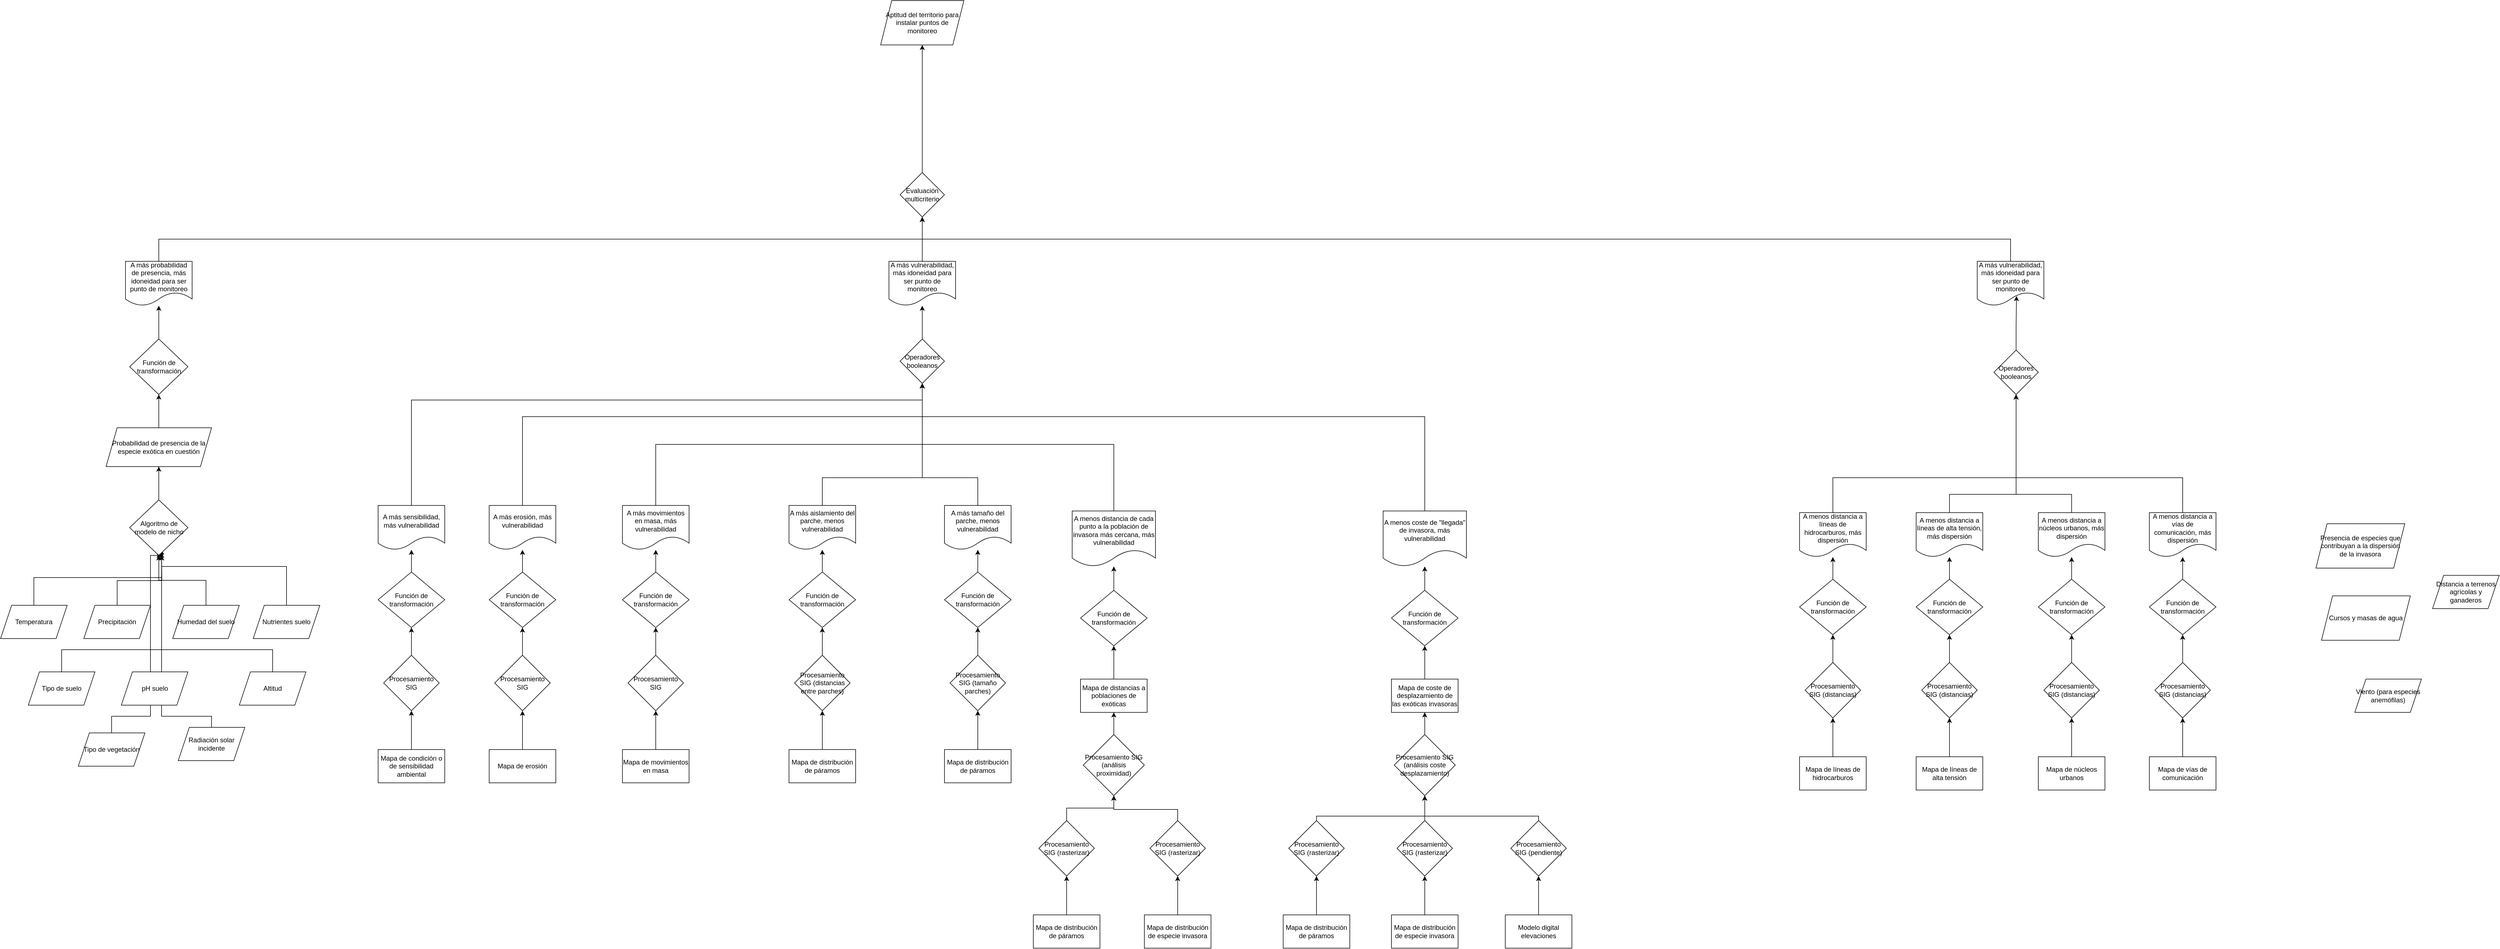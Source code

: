 <mxfile version="17.4.2" type="device"><diagram id="Tp6snKz_L7YfsJzBI0Az" name="Page-1"><mxGraphModel dx="3702" dy="3565" grid="1" gridSize="10" guides="1" tooltips="1" connect="1" arrows="1" fold="1" page="1" pageScale="1" pageWidth="2336" pageHeight="1654" math="0" shadow="0"><root><mxCell id="0"/><mxCell id="1" parent="0"/><mxCell id="oTQNmsGZ6ZCxC9jkWHEK-1" value="Aptitud del territorio para instalar puntos de monitoreo" style="shape=parallelogram;perimeter=parallelogramPerimeter;whiteSpace=wrap;html=1;fixedSize=1;" parent="1" vertex="1"><mxGeometry x="1615" y="-430" width="150" height="80" as="geometry"/></mxCell><mxCell id="mDwKohXsG2wkzO40Aqgv-4" style="edgeStyle=orthogonalEdgeStyle;rounded=0;orthogonalLoop=1;jettySize=auto;html=1;entryX=0.5;entryY=1;entryDx=0;entryDy=0;" edge="1" parent="1" source="oTQNmsGZ6ZCxC9jkWHEK-2" target="mDwKohXsG2wkzO40Aqgv-2"><mxGeometry relative="1" as="geometry"/></mxCell><mxCell id="oTQNmsGZ6ZCxC9jkWHEK-2" value="Probabilidad de presencia de la especie exótica en cuestión" style="shape=parallelogram;perimeter=parallelogramPerimeter;whiteSpace=wrap;html=1;fixedSize=1;" parent="1" vertex="1"><mxGeometry x="220" y="340" width="190" height="70" as="geometry"/></mxCell><mxCell id="mDwKohXsG2wkzO40Aqgv-8" style="edgeStyle=orthogonalEdgeStyle;rounded=0;orthogonalLoop=1;jettySize=auto;html=1;" edge="1" parent="1" source="oTQNmsGZ6ZCxC9jkWHEK-6" target="mDwKohXsG2wkzO40Aqgv-6"><mxGeometry relative="1" as="geometry"><Array as="points"><mxPoint x="90" y="610"/><mxPoint x="320" y="610"/></Array></mxGeometry></mxCell><mxCell id="oTQNmsGZ6ZCxC9jkWHEK-6" value="Temperatura" style="shape=parallelogram;perimeter=parallelogramPerimeter;whiteSpace=wrap;html=1;fixedSize=1;" parent="1" vertex="1"><mxGeometry x="30" y="660" width="120" height="60" as="geometry"/></mxCell><mxCell id="mDwKohXsG2wkzO40Aqgv-9" style="edgeStyle=orthogonalEdgeStyle;rounded=0;orthogonalLoop=1;jettySize=auto;html=1;exitX=0.5;exitY=0;exitDx=0;exitDy=0;" edge="1" parent="1" source="oTQNmsGZ6ZCxC9jkWHEK-7"><mxGeometry relative="1" as="geometry"><mxPoint x="320" y="570" as="targetPoint"/></mxGeometry></mxCell><mxCell id="oTQNmsGZ6ZCxC9jkWHEK-7" value="Precipitación" style="shape=parallelogram;perimeter=parallelogramPerimeter;whiteSpace=wrap;html=1;fixedSize=1;" parent="1" vertex="1"><mxGeometry x="180" y="660" width="120" height="60" as="geometry"/></mxCell><mxCell id="oTQNmsGZ6ZCxC9jkWHEK-8" value="Viento (para especies anemófilas)" style="shape=parallelogram;perimeter=parallelogramPerimeter;whiteSpace=wrap;html=1;fixedSize=1;" parent="1" vertex="1"><mxGeometry x="4270" y="793" width="120" height="60" as="geometry"/></mxCell><mxCell id="mDwKohXsG2wkzO40Aqgv-10" style="edgeStyle=orthogonalEdgeStyle;rounded=0;orthogonalLoop=1;jettySize=auto;html=1;exitX=0.5;exitY=0;exitDx=0;exitDy=0;entryX=0.5;entryY=1;entryDx=0;entryDy=0;" edge="1" parent="1" source="oTQNmsGZ6ZCxC9jkWHEK-9" target="mDwKohXsG2wkzO40Aqgv-6"><mxGeometry relative="1" as="geometry"><mxPoint x="330" y="570" as="targetPoint"/></mxGeometry></mxCell><mxCell id="oTQNmsGZ6ZCxC9jkWHEK-9" value="Humedad del suelo" style="shape=parallelogram;perimeter=parallelogramPerimeter;whiteSpace=wrap;html=1;fixedSize=1;" parent="1" vertex="1"><mxGeometry x="340" y="660" width="120" height="60" as="geometry"/></mxCell><mxCell id="mDwKohXsG2wkzO40Aqgv-11" style="edgeStyle=orthogonalEdgeStyle;rounded=0;orthogonalLoop=1;jettySize=auto;html=1;entryX=0.5;entryY=1;entryDx=0;entryDy=0;" edge="1" parent="1" source="oTQNmsGZ6ZCxC9jkWHEK-10" target="mDwKohXsG2wkzO40Aqgv-6"><mxGeometry relative="1" as="geometry"><Array as="points"><mxPoint x="545" y="590"/><mxPoint x="320" y="590"/></Array></mxGeometry></mxCell><mxCell id="oTQNmsGZ6ZCxC9jkWHEK-10" value="Nutrientes suelo" style="shape=parallelogram;perimeter=parallelogramPerimeter;whiteSpace=wrap;html=1;fixedSize=1;" parent="1" vertex="1"><mxGeometry x="485" y="660" width="120" height="60" as="geometry"/></mxCell><mxCell id="mDwKohXsG2wkzO40Aqgv-12" style="edgeStyle=orthogonalEdgeStyle;rounded=0;orthogonalLoop=1;jettySize=auto;html=1;" edge="1" parent="1" source="oTQNmsGZ6ZCxC9jkWHEK-11"><mxGeometry relative="1" as="geometry"><mxPoint x="320" y="570" as="targetPoint"/><Array as="points"><mxPoint x="140" y="740"/><mxPoint x="320" y="740"/></Array></mxGeometry></mxCell><mxCell id="oTQNmsGZ6ZCxC9jkWHEK-11" value="Tipo de suelo" style="shape=parallelogram;perimeter=parallelogramPerimeter;whiteSpace=wrap;html=1;fixedSize=1;" parent="1" vertex="1"><mxGeometry x="80" y="780" width="120" height="60" as="geometry"/></mxCell><mxCell id="mDwKohXsG2wkzO40Aqgv-13" style="edgeStyle=orthogonalEdgeStyle;rounded=0;orthogonalLoop=1;jettySize=auto;html=1;" edge="1" parent="1" source="oTQNmsGZ6ZCxC9jkWHEK-12"><mxGeometry relative="1" as="geometry"><mxPoint x="320" y="570" as="targetPoint"/><Array as="points"><mxPoint x="320" y="730"/><mxPoint x="320" y="730"/></Array></mxGeometry></mxCell><mxCell id="mDwKohXsG2wkzO40Aqgv-14" style="edgeStyle=orthogonalEdgeStyle;rounded=0;orthogonalLoop=1;jettySize=auto;html=1;" edge="1" parent="1" source="oTQNmsGZ6ZCxC9jkWHEK-13" target="mDwKohXsG2wkzO40Aqgv-6"><mxGeometry relative="1" as="geometry"><Array as="points"><mxPoint x="520" y="740"/><mxPoint x="320" y="740"/></Array></mxGeometry></mxCell><mxCell id="oTQNmsGZ6ZCxC9jkWHEK-13" value="Altitud" style="shape=parallelogram;perimeter=parallelogramPerimeter;whiteSpace=wrap;html=1;fixedSize=1;" parent="1" vertex="1"><mxGeometry x="460" y="780" width="120" height="60" as="geometry"/></mxCell><mxCell id="mDwKohXsG2wkzO40Aqgv-16" style="edgeStyle=orthogonalEdgeStyle;rounded=0;orthogonalLoop=1;jettySize=auto;html=1;" edge="1" parent="1" source="oTQNmsGZ6ZCxC9jkWHEK-14"><mxGeometry relative="1" as="geometry"><mxPoint x="320" y="560" as="targetPoint"/><Array as="points"><mxPoint x="410" y="860"/><mxPoint x="320" y="860"/></Array></mxGeometry></mxCell><mxCell id="oTQNmsGZ6ZCxC9jkWHEK-14" value="Radiación solar incidente" style="shape=parallelogram;perimeter=parallelogramPerimeter;whiteSpace=wrap;html=1;fixedSize=1;" parent="1" vertex="1"><mxGeometry x="350" y="880" width="120" height="60" as="geometry"/></mxCell><mxCell id="mDwKohXsG2wkzO40Aqgv-15" style="edgeStyle=orthogonalEdgeStyle;rounded=0;orthogonalLoop=1;jettySize=auto;html=1;" edge="1" parent="1" source="oTQNmsGZ6ZCxC9jkWHEK-15"><mxGeometry relative="1" as="geometry"><mxPoint x="320" y="570" as="targetPoint"/><Array as="points"><mxPoint x="230" y="860"/><mxPoint x="300" y="860"/><mxPoint x="300" y="570"/></Array></mxGeometry></mxCell><mxCell id="oTQNmsGZ6ZCxC9jkWHEK-15" value="Tipo de vegetación" style="shape=parallelogram;perimeter=parallelogramPerimeter;whiteSpace=wrap;html=1;fixedSize=1;" parent="1" vertex="1"><mxGeometry x="170" y="890" width="120" height="60" as="geometry"/></mxCell><mxCell id="oTQNmsGZ6ZCxC9jkWHEK-18" value="Presencia de especies que contribuyan a la dispersión de la invasora" style="shape=parallelogram;perimeter=parallelogramPerimeter;whiteSpace=wrap;html=1;fixedSize=1;" parent="1" vertex="1"><mxGeometry x="4200" y="513" width="160" height="80" as="geometry"/></mxCell><mxCell id="oTQNmsGZ6ZCxC9jkWHEK-25" value="Cursos y masas de agua" style="shape=parallelogram;perimeter=parallelogramPerimeter;whiteSpace=wrap;html=1;fixedSize=1;" parent="1" vertex="1"><mxGeometry x="4210" y="643" width="160" height="80" as="geometry"/></mxCell><mxCell id="oTQNmsGZ6ZCxC9jkWHEK-29" value="Distancia a terrenos agrícolas y ganaderos" style="shape=parallelogram;perimeter=parallelogramPerimeter;whiteSpace=wrap;html=1;fixedSize=1;" parent="1" vertex="1"><mxGeometry x="4410" y="606" width="120" height="60" as="geometry"/></mxCell><mxCell id="mDwKohXsG2wkzO40Aqgv-101" style="edgeStyle=orthogonalEdgeStyle;rounded=0;orthogonalLoop=1;jettySize=auto;html=1;entryX=0.5;entryY=1;entryDx=0;entryDy=0;" edge="1" parent="1" source="mDwKohXsG2wkzO40Aqgv-1" target="mDwKohXsG2wkzO40Aqgv-98"><mxGeometry relative="1" as="geometry"><Array as="points"><mxPoint x="315"/><mxPoint x="1690"/></Array></mxGeometry></mxCell><mxCell id="mDwKohXsG2wkzO40Aqgv-1" value="A más probabilidad de presencia, más idoneidad para ser punto de monitoreo" style="shape=document;whiteSpace=wrap;html=1;boundedLbl=1;" vertex="1" parent="1"><mxGeometry x="255" y="40" width="120" height="80" as="geometry"/></mxCell><mxCell id="mDwKohXsG2wkzO40Aqgv-3" style="edgeStyle=orthogonalEdgeStyle;rounded=0;orthogonalLoop=1;jettySize=auto;html=1;entryX=0.5;entryY=1;entryDx=0;entryDy=0;entryPerimeter=0;" edge="1" parent="1" source="mDwKohXsG2wkzO40Aqgv-2" target="mDwKohXsG2wkzO40Aqgv-1"><mxGeometry relative="1" as="geometry"/></mxCell><mxCell id="mDwKohXsG2wkzO40Aqgv-2" value="Función de transformación" style="rhombus;whiteSpace=wrap;html=1;" vertex="1" parent="1"><mxGeometry x="262.5" y="180" width="105" height="100" as="geometry"/></mxCell><mxCell id="mDwKohXsG2wkzO40Aqgv-7" style="edgeStyle=orthogonalEdgeStyle;rounded=0;orthogonalLoop=1;jettySize=auto;html=1;entryX=0.5;entryY=1;entryDx=0;entryDy=0;" edge="1" parent="1" source="mDwKohXsG2wkzO40Aqgv-6" target="oTQNmsGZ6ZCxC9jkWHEK-2"><mxGeometry relative="1" as="geometry"/></mxCell><mxCell id="mDwKohXsG2wkzO40Aqgv-6" value="Algoritmo de modelo de nicho" style="rhombus;whiteSpace=wrap;html=1;" vertex="1" parent="1"><mxGeometry x="262.5" y="470" width="105" height="100" as="geometry"/></mxCell><mxCell id="oTQNmsGZ6ZCxC9jkWHEK-12" value="pH suelo" style="shape=parallelogram;perimeter=parallelogramPerimeter;whiteSpace=wrap;html=1;fixedSize=1;" parent="1" vertex="1"><mxGeometry x="247.5" y="780" width="120" height="60" as="geometry"/></mxCell><mxCell id="mDwKohXsG2wkzO40Aqgv-91" style="edgeStyle=orthogonalEdgeStyle;rounded=0;orthogonalLoop=1;jettySize=auto;html=1;" edge="1" parent="1" source="mDwKohXsG2wkzO40Aqgv-17"><mxGeometry relative="1" as="geometry"><mxPoint x="1690.0" y="260" as="targetPoint"/><Array as="points"><mxPoint x="970" y="320"/><mxPoint x="1690" y="320"/></Array></mxGeometry></mxCell><mxCell id="mDwKohXsG2wkzO40Aqgv-17" value="A más erosión, más vulnerabilidad" style="shape=document;whiteSpace=wrap;html=1;boundedLbl=1;" vertex="1" parent="1"><mxGeometry x="910" y="480" width="120" height="80" as="geometry"/></mxCell><mxCell id="mDwKohXsG2wkzO40Aqgv-20" value="" style="edgeStyle=orthogonalEdgeStyle;rounded=0;orthogonalLoop=1;jettySize=auto;html=1;" edge="1" parent="1" source="mDwKohXsG2wkzO40Aqgv-18" target="mDwKohXsG2wkzO40Aqgv-19"><mxGeometry relative="1" as="geometry"/></mxCell><mxCell id="mDwKohXsG2wkzO40Aqgv-18" value="Mapa de erosión" style="rounded=0;whiteSpace=wrap;html=1;" vertex="1" parent="1"><mxGeometry x="910" y="920" width="120" height="60" as="geometry"/></mxCell><mxCell id="mDwKohXsG2wkzO40Aqgv-22" value="" style="edgeStyle=orthogonalEdgeStyle;rounded=0;orthogonalLoop=1;jettySize=auto;html=1;" edge="1" parent="1" source="mDwKohXsG2wkzO40Aqgv-19" target="mDwKohXsG2wkzO40Aqgv-21"><mxGeometry relative="1" as="geometry"/></mxCell><mxCell id="mDwKohXsG2wkzO40Aqgv-19" value="Procesamiento SIG" style="rhombus;whiteSpace=wrap;html=1;rounded=0;" vertex="1" parent="1"><mxGeometry x="920" y="750" width="100" height="100" as="geometry"/></mxCell><mxCell id="mDwKohXsG2wkzO40Aqgv-23" value="" style="edgeStyle=orthogonalEdgeStyle;rounded=0;orthogonalLoop=1;jettySize=auto;html=1;" edge="1" parent="1" source="mDwKohXsG2wkzO40Aqgv-21" target="mDwKohXsG2wkzO40Aqgv-17"><mxGeometry relative="1" as="geometry"/></mxCell><mxCell id="mDwKohXsG2wkzO40Aqgv-21" value="Función de transformación" style="rhombus;whiteSpace=wrap;html=1;rounded=0;" vertex="1" parent="1"><mxGeometry x="910" y="600" width="120" height="100" as="geometry"/></mxCell><mxCell id="mDwKohXsG2wkzO40Aqgv-92" style="edgeStyle=orthogonalEdgeStyle;rounded=0;orthogonalLoop=1;jettySize=auto;html=1;entryX=0.5;entryY=1;entryDx=0;entryDy=0;" edge="1" parent="1" source="mDwKohXsG2wkzO40Aqgv-24" target="mDwKohXsG2wkzO40Aqgv-87"><mxGeometry relative="1" as="geometry"><Array as="points"><mxPoint x="1210" y="370"/><mxPoint x="1690" y="370"/></Array></mxGeometry></mxCell><mxCell id="mDwKohXsG2wkzO40Aqgv-24" value="A más movimientos en masa, más vulnerabilidad" style="shape=document;whiteSpace=wrap;html=1;boundedLbl=1;" vertex="1" parent="1"><mxGeometry x="1150" y="480" width="120" height="80" as="geometry"/></mxCell><mxCell id="mDwKohXsG2wkzO40Aqgv-25" value="" style="edgeStyle=orthogonalEdgeStyle;rounded=0;orthogonalLoop=1;jettySize=auto;html=1;" edge="1" parent="1" source="mDwKohXsG2wkzO40Aqgv-26" target="mDwKohXsG2wkzO40Aqgv-28"><mxGeometry relative="1" as="geometry"/></mxCell><mxCell id="mDwKohXsG2wkzO40Aqgv-26" value="Mapa de movimientos en masa" style="rounded=0;whiteSpace=wrap;html=1;" vertex="1" parent="1"><mxGeometry x="1150" y="920" width="120" height="60" as="geometry"/></mxCell><mxCell id="mDwKohXsG2wkzO40Aqgv-27" value="" style="edgeStyle=orthogonalEdgeStyle;rounded=0;orthogonalLoop=1;jettySize=auto;html=1;" edge="1" parent="1" source="mDwKohXsG2wkzO40Aqgv-28" target="mDwKohXsG2wkzO40Aqgv-30"><mxGeometry relative="1" as="geometry"/></mxCell><mxCell id="mDwKohXsG2wkzO40Aqgv-28" value="Procesamiento SIG" style="rhombus;whiteSpace=wrap;html=1;rounded=0;" vertex="1" parent="1"><mxGeometry x="1160" y="750" width="100" height="100" as="geometry"/></mxCell><mxCell id="mDwKohXsG2wkzO40Aqgv-29" value="" style="edgeStyle=orthogonalEdgeStyle;rounded=0;orthogonalLoop=1;jettySize=auto;html=1;" edge="1" parent="1" source="mDwKohXsG2wkzO40Aqgv-30" target="mDwKohXsG2wkzO40Aqgv-24"><mxGeometry relative="1" as="geometry"/></mxCell><mxCell id="mDwKohXsG2wkzO40Aqgv-30" value="Función de transformación" style="rhombus;whiteSpace=wrap;html=1;rounded=0;" vertex="1" parent="1"><mxGeometry x="1150" y="600" width="120" height="100" as="geometry"/></mxCell><mxCell id="mDwKohXsG2wkzO40Aqgv-88" value="" style="edgeStyle=orthogonalEdgeStyle;rounded=0;orthogonalLoop=1;jettySize=auto;html=1;" edge="1" parent="1" source="mDwKohXsG2wkzO40Aqgv-31" target="mDwKohXsG2wkzO40Aqgv-87"><mxGeometry relative="1" as="geometry"><Array as="points"><mxPoint x="1510" y="430"/><mxPoint x="1690" y="430"/></Array></mxGeometry></mxCell><mxCell id="mDwKohXsG2wkzO40Aqgv-31" value="A más aislamiento del parche, menos vulnerabilidad" style="shape=document;whiteSpace=wrap;html=1;boundedLbl=1;" vertex="1" parent="1"><mxGeometry x="1450" y="480" width="120" height="80" as="geometry"/></mxCell><mxCell id="mDwKohXsG2wkzO40Aqgv-32" value="" style="edgeStyle=orthogonalEdgeStyle;rounded=0;orthogonalLoop=1;jettySize=auto;html=1;" edge="1" parent="1" source="mDwKohXsG2wkzO40Aqgv-33" target="mDwKohXsG2wkzO40Aqgv-35"><mxGeometry relative="1" as="geometry"/></mxCell><mxCell id="mDwKohXsG2wkzO40Aqgv-33" value="Mapa de distribución de páramos" style="rounded=0;whiteSpace=wrap;html=1;" vertex="1" parent="1"><mxGeometry x="1450" y="920" width="120" height="60" as="geometry"/></mxCell><mxCell id="mDwKohXsG2wkzO40Aqgv-34" value="" style="edgeStyle=orthogonalEdgeStyle;rounded=0;orthogonalLoop=1;jettySize=auto;html=1;" edge="1" parent="1" source="mDwKohXsG2wkzO40Aqgv-35" target="mDwKohXsG2wkzO40Aqgv-37"><mxGeometry relative="1" as="geometry"/></mxCell><mxCell id="mDwKohXsG2wkzO40Aqgv-35" value="Procesamiento SIG (distancias entre parches)" style="rhombus;whiteSpace=wrap;html=1;rounded=0;" vertex="1" parent="1"><mxGeometry x="1460" y="750" width="100" height="100" as="geometry"/></mxCell><mxCell id="mDwKohXsG2wkzO40Aqgv-36" value="" style="edgeStyle=orthogonalEdgeStyle;rounded=0;orthogonalLoop=1;jettySize=auto;html=1;" edge="1" parent="1" source="mDwKohXsG2wkzO40Aqgv-37" target="mDwKohXsG2wkzO40Aqgv-31"><mxGeometry relative="1" as="geometry"/></mxCell><mxCell id="mDwKohXsG2wkzO40Aqgv-37" value="Función de transformación" style="rhombus;whiteSpace=wrap;html=1;rounded=0;" vertex="1" parent="1"><mxGeometry x="1450" y="600" width="120" height="100" as="geometry"/></mxCell><mxCell id="mDwKohXsG2wkzO40Aqgv-93" style="edgeStyle=orthogonalEdgeStyle;rounded=0;orthogonalLoop=1;jettySize=auto;html=1;" edge="1" parent="1" source="mDwKohXsG2wkzO40Aqgv-38"><mxGeometry relative="1" as="geometry"><mxPoint x="1690.0" y="260" as="targetPoint"/><Array as="points"><mxPoint x="1790" y="430"/><mxPoint x="1690" y="430"/></Array></mxGeometry></mxCell><mxCell id="mDwKohXsG2wkzO40Aqgv-38" value="A más tamaño del parche, menos vulnerabilidad" style="shape=document;whiteSpace=wrap;html=1;boundedLbl=1;" vertex="1" parent="1"><mxGeometry x="1730" y="480" width="120" height="80" as="geometry"/></mxCell><mxCell id="mDwKohXsG2wkzO40Aqgv-39" value="" style="edgeStyle=orthogonalEdgeStyle;rounded=0;orthogonalLoop=1;jettySize=auto;html=1;" edge="1" parent="1" source="mDwKohXsG2wkzO40Aqgv-40" target="mDwKohXsG2wkzO40Aqgv-42"><mxGeometry relative="1" as="geometry"/></mxCell><mxCell id="mDwKohXsG2wkzO40Aqgv-40" value="Mapa de distribución de páramos" style="rounded=0;whiteSpace=wrap;html=1;" vertex="1" parent="1"><mxGeometry x="1730" y="920" width="120" height="60" as="geometry"/></mxCell><mxCell id="mDwKohXsG2wkzO40Aqgv-41" value="" style="edgeStyle=orthogonalEdgeStyle;rounded=0;orthogonalLoop=1;jettySize=auto;html=1;" edge="1" parent="1" source="mDwKohXsG2wkzO40Aqgv-42" target="mDwKohXsG2wkzO40Aqgv-44"><mxGeometry relative="1" as="geometry"/></mxCell><mxCell id="mDwKohXsG2wkzO40Aqgv-42" value="Procesamiento SIG (tamaño parches)" style="rhombus;whiteSpace=wrap;html=1;rounded=0;" vertex="1" parent="1"><mxGeometry x="1740" y="750" width="100" height="100" as="geometry"/></mxCell><mxCell id="mDwKohXsG2wkzO40Aqgv-43" value="" style="edgeStyle=orthogonalEdgeStyle;rounded=0;orthogonalLoop=1;jettySize=auto;html=1;" edge="1" parent="1" source="mDwKohXsG2wkzO40Aqgv-44" target="mDwKohXsG2wkzO40Aqgv-38"><mxGeometry relative="1" as="geometry"/></mxCell><mxCell id="mDwKohXsG2wkzO40Aqgv-44" value="Función de transformación" style="rhombus;whiteSpace=wrap;html=1;rounded=0;" vertex="1" parent="1"><mxGeometry x="1730" y="600" width="120" height="100" as="geometry"/></mxCell><mxCell id="mDwKohXsG2wkzO40Aqgv-94" style="edgeStyle=orthogonalEdgeStyle;rounded=0;orthogonalLoop=1;jettySize=auto;html=1;entryX=0.5;entryY=1;entryDx=0;entryDy=0;" edge="1" parent="1" source="mDwKohXsG2wkzO40Aqgv-45" target="mDwKohXsG2wkzO40Aqgv-87"><mxGeometry relative="1" as="geometry"><Array as="points"><mxPoint x="2035" y="370"/><mxPoint x="1690" y="370"/></Array></mxGeometry></mxCell><mxCell id="mDwKohXsG2wkzO40Aqgv-45" value="A menos distancia de cada punto a la población de invasora más cercana, más vulnerabilidad" style="shape=document;whiteSpace=wrap;html=1;boundedLbl=1;" vertex="1" parent="1"><mxGeometry x="1960" y="490" width="150" height="100" as="geometry"/></mxCell><mxCell id="mDwKohXsG2wkzO40Aqgv-46" value="" style="edgeStyle=orthogonalEdgeStyle;rounded=0;orthogonalLoop=1;jettySize=auto;html=1;" edge="1" parent="1" source="mDwKohXsG2wkzO40Aqgv-47" target="mDwKohXsG2wkzO40Aqgv-49"><mxGeometry relative="1" as="geometry"/></mxCell><mxCell id="mDwKohXsG2wkzO40Aqgv-47" value="Mapa de distribución de páramos" style="rounded=0;whiteSpace=wrap;html=1;" vertex="1" parent="1"><mxGeometry x="1890" y="1218" width="120" height="60" as="geometry"/></mxCell><mxCell id="mDwKohXsG2wkzO40Aqgv-56" value="" style="edgeStyle=orthogonalEdgeStyle;rounded=0;orthogonalLoop=1;jettySize=auto;html=1;" edge="1" parent="1" source="mDwKohXsG2wkzO40Aqgv-49" target="mDwKohXsG2wkzO40Aqgv-55"><mxGeometry relative="1" as="geometry"/></mxCell><mxCell id="mDwKohXsG2wkzO40Aqgv-49" value="Procesamiento SIG (rasterizar)" style="rhombus;whiteSpace=wrap;html=1;rounded=0;" vertex="1" parent="1"><mxGeometry x="1900" y="1048" width="100" height="100" as="geometry"/></mxCell><mxCell id="mDwKohXsG2wkzO40Aqgv-50" value="" style="edgeStyle=orthogonalEdgeStyle;rounded=0;orthogonalLoop=1;jettySize=auto;html=1;" edge="1" parent="1" source="mDwKohXsG2wkzO40Aqgv-51" target="mDwKohXsG2wkzO40Aqgv-45"><mxGeometry relative="1" as="geometry"/></mxCell><mxCell id="mDwKohXsG2wkzO40Aqgv-51" value="Función de transformación" style="rhombus;whiteSpace=wrap;html=1;rounded=0;" vertex="1" parent="1"><mxGeometry x="1975" y="633" width="120" height="100" as="geometry"/></mxCell><mxCell id="mDwKohXsG2wkzO40Aqgv-54" style="edgeStyle=orthogonalEdgeStyle;rounded=0;orthogonalLoop=1;jettySize=auto;html=1;entryX=0.5;entryY=1;entryDx=0;entryDy=0;" edge="1" parent="1" source="mDwKohXsG2wkzO40Aqgv-52" target="mDwKohXsG2wkzO40Aqgv-53"><mxGeometry relative="1" as="geometry"/></mxCell><mxCell id="mDwKohXsG2wkzO40Aqgv-52" value="Mapa de distribución de especie invasora" style="rounded=0;whiteSpace=wrap;html=1;" vertex="1" parent="1"><mxGeometry x="2090" y="1218" width="120" height="60" as="geometry"/></mxCell><mxCell id="mDwKohXsG2wkzO40Aqgv-57" style="edgeStyle=orthogonalEdgeStyle;rounded=0;orthogonalLoop=1;jettySize=auto;html=1;entryX=0.5;entryY=1;entryDx=0;entryDy=0;" edge="1" parent="1" source="mDwKohXsG2wkzO40Aqgv-53" target="mDwKohXsG2wkzO40Aqgv-55"><mxGeometry relative="1" as="geometry"><Array as="points"><mxPoint x="2150" y="1028"/><mxPoint x="2035" y="1028"/></Array></mxGeometry></mxCell><mxCell id="mDwKohXsG2wkzO40Aqgv-53" value="Procesamiento SIG (rasterizar)" style="rhombus;whiteSpace=wrap;html=1;rounded=0;" vertex="1" parent="1"><mxGeometry x="2100" y="1048" width="100" height="100" as="geometry"/></mxCell><mxCell id="mDwKohXsG2wkzO40Aqgv-59" value="" style="edgeStyle=orthogonalEdgeStyle;rounded=0;orthogonalLoop=1;jettySize=auto;html=1;" edge="1" parent="1" source="mDwKohXsG2wkzO40Aqgv-55" target="mDwKohXsG2wkzO40Aqgv-58"><mxGeometry relative="1" as="geometry"/></mxCell><mxCell id="mDwKohXsG2wkzO40Aqgv-55" value="Procesamiento SIG (análisis proximidad)" style="rhombus;whiteSpace=wrap;html=1;rounded=0;" vertex="1" parent="1"><mxGeometry x="1980" y="893" width="110" height="110" as="geometry"/></mxCell><mxCell id="mDwKohXsG2wkzO40Aqgv-60" style="edgeStyle=orthogonalEdgeStyle;rounded=0;orthogonalLoop=1;jettySize=auto;html=1;entryX=0.5;entryY=1;entryDx=0;entryDy=0;" edge="1" parent="1" source="mDwKohXsG2wkzO40Aqgv-58" target="mDwKohXsG2wkzO40Aqgv-51"><mxGeometry relative="1" as="geometry"/></mxCell><mxCell id="mDwKohXsG2wkzO40Aqgv-58" value="Mapa de distancias a poblaciones de exóticas" style="whiteSpace=wrap;html=1;rounded=0;" vertex="1" parent="1"><mxGeometry x="1975" y="793" width="120" height="60" as="geometry"/></mxCell><mxCell id="mDwKohXsG2wkzO40Aqgv-95" style="edgeStyle=orthogonalEdgeStyle;rounded=0;orthogonalLoop=1;jettySize=auto;html=1;" edge="1" parent="1" source="mDwKohXsG2wkzO40Aqgv-61" target="mDwKohXsG2wkzO40Aqgv-87"><mxGeometry relative="1" as="geometry"><Array as="points"><mxPoint x="2595" y="320"/><mxPoint x="1690" y="320"/></Array></mxGeometry></mxCell><mxCell id="mDwKohXsG2wkzO40Aqgv-61" value="A menos coste de &quot;llegada&quot; de invasora, más vulnerabilidad" style="shape=document;whiteSpace=wrap;html=1;boundedLbl=1;" vertex="1" parent="1"><mxGeometry x="2520" y="490" width="150" height="100" as="geometry"/></mxCell><mxCell id="mDwKohXsG2wkzO40Aqgv-62" value="" style="edgeStyle=orthogonalEdgeStyle;rounded=0;orthogonalLoop=1;jettySize=auto;html=1;" edge="1" parent="1" source="mDwKohXsG2wkzO40Aqgv-63" target="mDwKohXsG2wkzO40Aqgv-65"><mxGeometry relative="1" as="geometry"/></mxCell><mxCell id="mDwKohXsG2wkzO40Aqgv-63" value="Mapa de distribución de páramos" style="rounded=0;whiteSpace=wrap;html=1;" vertex="1" parent="1"><mxGeometry x="2340" y="1218" width="120" height="60" as="geometry"/></mxCell><mxCell id="mDwKohXsG2wkzO40Aqgv-64" value="" style="edgeStyle=orthogonalEdgeStyle;rounded=0;orthogonalLoop=1;jettySize=auto;html=1;" edge="1" parent="1" source="mDwKohXsG2wkzO40Aqgv-65" target="mDwKohXsG2wkzO40Aqgv-73"><mxGeometry relative="1" as="geometry"><Array as="points"><mxPoint x="2400" y="1040"/><mxPoint x="2595" y="1040"/></Array></mxGeometry></mxCell><mxCell id="mDwKohXsG2wkzO40Aqgv-65" value="Procesamiento SIG (rasterizar)" style="rhombus;whiteSpace=wrap;html=1;rounded=0;" vertex="1" parent="1"><mxGeometry x="2350" y="1048" width="100" height="100" as="geometry"/></mxCell><mxCell id="mDwKohXsG2wkzO40Aqgv-66" value="" style="edgeStyle=orthogonalEdgeStyle;rounded=0;orthogonalLoop=1;jettySize=auto;html=1;" edge="1" parent="1" source="mDwKohXsG2wkzO40Aqgv-67" target="mDwKohXsG2wkzO40Aqgv-61"><mxGeometry relative="1" as="geometry"/></mxCell><mxCell id="mDwKohXsG2wkzO40Aqgv-67" value="Función de transformación" style="rhombus;whiteSpace=wrap;html=1;rounded=0;" vertex="1" parent="1"><mxGeometry x="2535" y="633" width="120" height="100" as="geometry"/></mxCell><mxCell id="mDwKohXsG2wkzO40Aqgv-68" style="edgeStyle=orthogonalEdgeStyle;rounded=0;orthogonalLoop=1;jettySize=auto;html=1;entryX=0.5;entryY=1;entryDx=0;entryDy=0;" edge="1" parent="1" source="mDwKohXsG2wkzO40Aqgv-69" target="mDwKohXsG2wkzO40Aqgv-71"><mxGeometry relative="1" as="geometry"/></mxCell><mxCell id="mDwKohXsG2wkzO40Aqgv-69" value="Mapa de distribución de especie invasora" style="rounded=0;whiteSpace=wrap;html=1;" vertex="1" parent="1"><mxGeometry x="2535" y="1218" width="120" height="60" as="geometry"/></mxCell><mxCell id="mDwKohXsG2wkzO40Aqgv-70" style="edgeStyle=orthogonalEdgeStyle;rounded=0;orthogonalLoop=1;jettySize=auto;html=1;entryX=0.5;entryY=1;entryDx=0;entryDy=0;exitX=0.5;exitY=0;exitDx=0;exitDy=0;" edge="1" parent="1" source="mDwKohXsG2wkzO40Aqgv-71" target="mDwKohXsG2wkzO40Aqgv-73"><mxGeometry relative="1" as="geometry"><Array as="points"><mxPoint x="2595" y="1030"/><mxPoint x="2595" y="1030"/></Array></mxGeometry></mxCell><mxCell id="mDwKohXsG2wkzO40Aqgv-71" value="Procesamiento SIG (rasterizar)" style="rhombus;whiteSpace=wrap;html=1;rounded=0;" vertex="1" parent="1"><mxGeometry x="2545" y="1048" width="100" height="100" as="geometry"/></mxCell><mxCell id="mDwKohXsG2wkzO40Aqgv-72" value="" style="edgeStyle=orthogonalEdgeStyle;rounded=0;orthogonalLoop=1;jettySize=auto;html=1;" edge="1" parent="1" source="mDwKohXsG2wkzO40Aqgv-73" target="mDwKohXsG2wkzO40Aqgv-75"><mxGeometry relative="1" as="geometry"/></mxCell><mxCell id="mDwKohXsG2wkzO40Aqgv-73" value="Procesamiento SIG (análisis coste desplazamiento)" style="rhombus;whiteSpace=wrap;html=1;rounded=0;" vertex="1" parent="1"><mxGeometry x="2540" y="893" width="110" height="110" as="geometry"/></mxCell><mxCell id="mDwKohXsG2wkzO40Aqgv-74" style="edgeStyle=orthogonalEdgeStyle;rounded=0;orthogonalLoop=1;jettySize=auto;html=1;entryX=0.5;entryY=1;entryDx=0;entryDy=0;" edge="1" parent="1" source="mDwKohXsG2wkzO40Aqgv-75" target="mDwKohXsG2wkzO40Aqgv-67"><mxGeometry relative="1" as="geometry"/></mxCell><mxCell id="mDwKohXsG2wkzO40Aqgv-75" value="Mapa de coste de desplazamiento de las exóticas invasoras" style="whiteSpace=wrap;html=1;rounded=0;" vertex="1" parent="1"><mxGeometry x="2535" y="793" width="120" height="60" as="geometry"/></mxCell><mxCell id="mDwKohXsG2wkzO40Aqgv-76" style="edgeStyle=orthogonalEdgeStyle;rounded=0;orthogonalLoop=1;jettySize=auto;html=1;entryX=0.5;entryY=1;entryDx=0;entryDy=0;" edge="1" parent="1" source="mDwKohXsG2wkzO40Aqgv-77" target="mDwKohXsG2wkzO40Aqgv-78"><mxGeometry relative="1" as="geometry"/></mxCell><mxCell id="mDwKohXsG2wkzO40Aqgv-77" value="Modelo digital elevaciones" style="rounded=0;whiteSpace=wrap;html=1;" vertex="1" parent="1"><mxGeometry x="2740" y="1218" width="120" height="60" as="geometry"/></mxCell><mxCell id="mDwKohXsG2wkzO40Aqgv-79" style="edgeStyle=orthogonalEdgeStyle;rounded=0;orthogonalLoop=1;jettySize=auto;html=1;entryX=0.5;entryY=1;entryDx=0;entryDy=0;" edge="1" parent="1" source="mDwKohXsG2wkzO40Aqgv-78" target="mDwKohXsG2wkzO40Aqgv-73"><mxGeometry relative="1" as="geometry"><Array as="points"><mxPoint x="2800" y="1040"/><mxPoint x="2595" y="1040"/></Array></mxGeometry></mxCell><mxCell id="mDwKohXsG2wkzO40Aqgv-78" value="Procesamiento SIG (pendiente)" style="rhombus;whiteSpace=wrap;html=1;rounded=0;" vertex="1" parent="1"><mxGeometry x="2750" y="1048" width="100" height="100" as="geometry"/></mxCell><mxCell id="mDwKohXsG2wkzO40Aqgv-90" style="edgeStyle=orthogonalEdgeStyle;rounded=0;orthogonalLoop=1;jettySize=auto;html=1;entryX=0.5;entryY=1;entryDx=0;entryDy=0;" edge="1" parent="1" source="mDwKohXsG2wkzO40Aqgv-80" target="mDwKohXsG2wkzO40Aqgv-87"><mxGeometry relative="1" as="geometry"><Array as="points"><mxPoint x="770" y="290"/><mxPoint x="1690" y="290"/></Array></mxGeometry></mxCell><mxCell id="mDwKohXsG2wkzO40Aqgv-80" value="A más sensibilidad, más vulnerabilidad" style="shape=document;whiteSpace=wrap;html=1;boundedLbl=1;" vertex="1" parent="1"><mxGeometry x="710" y="480" width="120" height="80" as="geometry"/></mxCell><mxCell id="mDwKohXsG2wkzO40Aqgv-81" value="" style="edgeStyle=orthogonalEdgeStyle;rounded=0;orthogonalLoop=1;jettySize=auto;html=1;" edge="1" parent="1" source="mDwKohXsG2wkzO40Aqgv-82" target="mDwKohXsG2wkzO40Aqgv-84"><mxGeometry relative="1" as="geometry"/></mxCell><mxCell id="mDwKohXsG2wkzO40Aqgv-82" value="Mapa de condición o de sensibilidad ambiental" style="rounded=0;whiteSpace=wrap;html=1;" vertex="1" parent="1"><mxGeometry x="710" y="920" width="120" height="60" as="geometry"/></mxCell><mxCell id="mDwKohXsG2wkzO40Aqgv-83" value="" style="edgeStyle=orthogonalEdgeStyle;rounded=0;orthogonalLoop=1;jettySize=auto;html=1;" edge="1" parent="1" source="mDwKohXsG2wkzO40Aqgv-84" target="mDwKohXsG2wkzO40Aqgv-86"><mxGeometry relative="1" as="geometry"/></mxCell><mxCell id="mDwKohXsG2wkzO40Aqgv-84" value="Procesamiento SIG" style="rhombus;whiteSpace=wrap;html=1;rounded=0;" vertex="1" parent="1"><mxGeometry x="720" y="750" width="100" height="100" as="geometry"/></mxCell><mxCell id="mDwKohXsG2wkzO40Aqgv-85" value="" style="edgeStyle=orthogonalEdgeStyle;rounded=0;orthogonalLoop=1;jettySize=auto;html=1;" edge="1" parent="1" source="mDwKohXsG2wkzO40Aqgv-86" target="mDwKohXsG2wkzO40Aqgv-80"><mxGeometry relative="1" as="geometry"/></mxCell><mxCell id="mDwKohXsG2wkzO40Aqgv-86" value="Función de transformación" style="rhombus;whiteSpace=wrap;html=1;rounded=0;" vertex="1" parent="1"><mxGeometry x="710" y="600" width="120" height="100" as="geometry"/></mxCell><mxCell id="mDwKohXsG2wkzO40Aqgv-89" style="edgeStyle=orthogonalEdgeStyle;rounded=0;orthogonalLoop=1;jettySize=auto;html=1;" edge="1" parent="1" source="mDwKohXsG2wkzO40Aqgv-87" target="mDwKohXsG2wkzO40Aqgv-96"><mxGeometry relative="1" as="geometry"><mxPoint x="1690.0" y="510" as="targetPoint"/></mxGeometry></mxCell><mxCell id="mDwKohXsG2wkzO40Aqgv-87" value="Operadores booleanos" style="rhombus;whiteSpace=wrap;html=1;" vertex="1" parent="1"><mxGeometry x="1650" y="180" width="80" height="80" as="geometry"/></mxCell><mxCell id="mDwKohXsG2wkzO40Aqgv-99" value="" style="edgeStyle=orthogonalEdgeStyle;rounded=0;orthogonalLoop=1;jettySize=auto;html=1;" edge="1" parent="1" source="mDwKohXsG2wkzO40Aqgv-96" target="mDwKohXsG2wkzO40Aqgv-98"><mxGeometry relative="1" as="geometry"/></mxCell><mxCell id="mDwKohXsG2wkzO40Aqgv-96" value="A más vulnerabilidad, más idoneidad para ser punto de monitoreo" style="shape=document;whiteSpace=wrap;html=1;boundedLbl=1;" vertex="1" parent="1"><mxGeometry x="1630" y="40" width="120" height="80" as="geometry"/></mxCell><mxCell id="mDwKohXsG2wkzO40Aqgv-100" style="edgeStyle=orthogonalEdgeStyle;rounded=0;orthogonalLoop=1;jettySize=auto;html=1;entryX=0.5;entryY=1;entryDx=0;entryDy=0;" edge="1" parent="1" source="mDwKohXsG2wkzO40Aqgv-98" target="oTQNmsGZ6ZCxC9jkWHEK-1"><mxGeometry relative="1" as="geometry"/></mxCell><mxCell id="mDwKohXsG2wkzO40Aqgv-98" value="Evaluación multicriterio" style="rhombus;whiteSpace=wrap;html=1;" vertex="1" parent="1"><mxGeometry x="1650" y="-120" width="80" height="80" as="geometry"/></mxCell><mxCell id="mDwKohXsG2wkzO40Aqgv-133" style="edgeStyle=orthogonalEdgeStyle;rounded=0;orthogonalLoop=1;jettySize=auto;html=1;" edge="1" parent="1" source="mDwKohXsG2wkzO40Aqgv-103" target="mDwKohXsG2wkzO40Aqgv-131"><mxGeometry relative="1" as="geometry"><Array as="points"><mxPoint x="3330" y="430"/><mxPoint x="3660" y="430"/></Array></mxGeometry></mxCell><mxCell id="mDwKohXsG2wkzO40Aqgv-103" value="A menos distancia a líneas de hidrocarburos, más dispersión" style="shape=document;whiteSpace=wrap;html=1;boundedLbl=1;" vertex="1" parent="1"><mxGeometry x="3270" y="493" width="120" height="80" as="geometry"/></mxCell><mxCell id="mDwKohXsG2wkzO40Aqgv-104" value="" style="edgeStyle=orthogonalEdgeStyle;rounded=0;orthogonalLoop=1;jettySize=auto;html=1;" edge="1" parent="1" source="mDwKohXsG2wkzO40Aqgv-105" target="mDwKohXsG2wkzO40Aqgv-107"><mxGeometry relative="1" as="geometry"/></mxCell><mxCell id="mDwKohXsG2wkzO40Aqgv-105" value="Mapa de líneas de hidrocarburos" style="rounded=0;whiteSpace=wrap;html=1;" vertex="1" parent="1"><mxGeometry x="3270" y="933" width="120" height="60" as="geometry"/></mxCell><mxCell id="mDwKohXsG2wkzO40Aqgv-106" value="" style="edgeStyle=orthogonalEdgeStyle;rounded=0;orthogonalLoop=1;jettySize=auto;html=1;" edge="1" parent="1" source="mDwKohXsG2wkzO40Aqgv-107" target="mDwKohXsG2wkzO40Aqgv-109"><mxGeometry relative="1" as="geometry"/></mxCell><mxCell id="mDwKohXsG2wkzO40Aqgv-107" value="Procesamiento SIG (distancias)" style="rhombus;whiteSpace=wrap;html=1;rounded=0;" vertex="1" parent="1"><mxGeometry x="3280" y="763" width="100" height="100" as="geometry"/></mxCell><mxCell id="mDwKohXsG2wkzO40Aqgv-108" value="" style="edgeStyle=orthogonalEdgeStyle;rounded=0;orthogonalLoop=1;jettySize=auto;html=1;" edge="1" parent="1" source="mDwKohXsG2wkzO40Aqgv-109" target="mDwKohXsG2wkzO40Aqgv-103"><mxGeometry relative="1" as="geometry"/></mxCell><mxCell id="mDwKohXsG2wkzO40Aqgv-109" value="Función de transformación" style="rhombus;whiteSpace=wrap;html=1;rounded=0;" vertex="1" parent="1"><mxGeometry x="3270" y="613" width="120" height="100" as="geometry"/></mxCell><mxCell id="mDwKohXsG2wkzO40Aqgv-134" style="edgeStyle=orthogonalEdgeStyle;rounded=0;orthogonalLoop=1;jettySize=auto;html=1;entryX=0.5;entryY=1;entryDx=0;entryDy=0;" edge="1" parent="1" source="mDwKohXsG2wkzO40Aqgv-110" target="mDwKohXsG2wkzO40Aqgv-131"><mxGeometry relative="1" as="geometry"><mxPoint x="3760" y="410" as="targetPoint"/><Array as="points"><mxPoint x="3540" y="460"/><mxPoint x="3660" y="460"/></Array></mxGeometry></mxCell><mxCell id="mDwKohXsG2wkzO40Aqgv-110" value="A menos distancia a líneas de alta tensión, más dispersión" style="shape=document;whiteSpace=wrap;html=1;boundedLbl=1;" vertex="1" parent="1"><mxGeometry x="3480" y="493" width="120" height="80" as="geometry"/></mxCell><mxCell id="mDwKohXsG2wkzO40Aqgv-111" value="" style="edgeStyle=orthogonalEdgeStyle;rounded=0;orthogonalLoop=1;jettySize=auto;html=1;" edge="1" parent="1" source="mDwKohXsG2wkzO40Aqgv-112" target="mDwKohXsG2wkzO40Aqgv-114"><mxGeometry relative="1" as="geometry"/></mxCell><mxCell id="mDwKohXsG2wkzO40Aqgv-112" value="Mapa de líneas de alta tensión" style="rounded=0;whiteSpace=wrap;html=1;" vertex="1" parent="1"><mxGeometry x="3480" y="933" width="120" height="60" as="geometry"/></mxCell><mxCell id="mDwKohXsG2wkzO40Aqgv-113" value="" style="edgeStyle=orthogonalEdgeStyle;rounded=0;orthogonalLoop=1;jettySize=auto;html=1;" edge="1" parent="1" source="mDwKohXsG2wkzO40Aqgv-114" target="mDwKohXsG2wkzO40Aqgv-116"><mxGeometry relative="1" as="geometry"/></mxCell><mxCell id="mDwKohXsG2wkzO40Aqgv-114" value="Procesamiento SIG (distancias)" style="rhombus;whiteSpace=wrap;html=1;rounded=0;" vertex="1" parent="1"><mxGeometry x="3490" y="763" width="100" height="100" as="geometry"/></mxCell><mxCell id="mDwKohXsG2wkzO40Aqgv-115" value="" style="edgeStyle=orthogonalEdgeStyle;rounded=0;orthogonalLoop=1;jettySize=auto;html=1;" edge="1" parent="1" source="mDwKohXsG2wkzO40Aqgv-116" target="mDwKohXsG2wkzO40Aqgv-110"><mxGeometry relative="1" as="geometry"/></mxCell><mxCell id="mDwKohXsG2wkzO40Aqgv-116" value="Función de transformación" style="rhombus;whiteSpace=wrap;html=1;rounded=0;" vertex="1" parent="1"><mxGeometry x="3480" y="613" width="120" height="100" as="geometry"/></mxCell><mxCell id="mDwKohXsG2wkzO40Aqgv-135" style="edgeStyle=orthogonalEdgeStyle;rounded=0;orthogonalLoop=1;jettySize=auto;html=1;entryX=0.5;entryY=1;entryDx=0;entryDy=0;" edge="1" parent="1" source="mDwKohXsG2wkzO40Aqgv-117" target="mDwKohXsG2wkzO40Aqgv-131"><mxGeometry relative="1" as="geometry"><Array as="points"><mxPoint x="3760" y="460"/><mxPoint x="3660" y="460"/></Array></mxGeometry></mxCell><mxCell id="mDwKohXsG2wkzO40Aqgv-117" value="A menos distancia a núcleos urbanos, más dispersión" style="shape=document;whiteSpace=wrap;html=1;boundedLbl=1;" vertex="1" parent="1"><mxGeometry x="3700" y="493" width="120" height="80" as="geometry"/></mxCell><mxCell id="mDwKohXsG2wkzO40Aqgv-118" value="" style="edgeStyle=orthogonalEdgeStyle;rounded=0;orthogonalLoop=1;jettySize=auto;html=1;" edge="1" parent="1" source="mDwKohXsG2wkzO40Aqgv-119" target="mDwKohXsG2wkzO40Aqgv-121"><mxGeometry relative="1" as="geometry"/></mxCell><mxCell id="mDwKohXsG2wkzO40Aqgv-119" value="Mapa de núcleos urbanos" style="rounded=0;whiteSpace=wrap;html=1;" vertex="1" parent="1"><mxGeometry x="3700" y="933" width="120" height="60" as="geometry"/></mxCell><mxCell id="mDwKohXsG2wkzO40Aqgv-120" value="" style="edgeStyle=orthogonalEdgeStyle;rounded=0;orthogonalLoop=1;jettySize=auto;html=1;" edge="1" parent="1" source="mDwKohXsG2wkzO40Aqgv-121" target="mDwKohXsG2wkzO40Aqgv-123"><mxGeometry relative="1" as="geometry"/></mxCell><mxCell id="mDwKohXsG2wkzO40Aqgv-121" value="Procesamiento SIG (distancias)" style="rhombus;whiteSpace=wrap;html=1;rounded=0;" vertex="1" parent="1"><mxGeometry x="3710" y="763" width="100" height="100" as="geometry"/></mxCell><mxCell id="mDwKohXsG2wkzO40Aqgv-122" value="" style="edgeStyle=orthogonalEdgeStyle;rounded=0;orthogonalLoop=1;jettySize=auto;html=1;" edge="1" parent="1" source="mDwKohXsG2wkzO40Aqgv-123" target="mDwKohXsG2wkzO40Aqgv-117"><mxGeometry relative="1" as="geometry"/></mxCell><mxCell id="mDwKohXsG2wkzO40Aqgv-123" value="Función de transformación" style="rhombus;whiteSpace=wrap;html=1;rounded=0;" vertex="1" parent="1"><mxGeometry x="3700" y="613" width="120" height="100" as="geometry"/></mxCell><mxCell id="mDwKohXsG2wkzO40Aqgv-136" style="edgeStyle=orthogonalEdgeStyle;rounded=0;orthogonalLoop=1;jettySize=auto;html=1;entryX=0.5;entryY=1;entryDx=0;entryDy=0;" edge="1" parent="1" source="mDwKohXsG2wkzO40Aqgv-124" target="mDwKohXsG2wkzO40Aqgv-131"><mxGeometry relative="1" as="geometry"><Array as="points"><mxPoint x="3960" y="430"/><mxPoint x="3660" y="430"/></Array></mxGeometry></mxCell><mxCell id="mDwKohXsG2wkzO40Aqgv-124" value="A menos distancia a vías de comunicación, más dispersión" style="shape=document;whiteSpace=wrap;html=1;boundedLbl=1;" vertex="1" parent="1"><mxGeometry x="3900" y="493" width="120" height="80" as="geometry"/></mxCell><mxCell id="mDwKohXsG2wkzO40Aqgv-125" value="" style="edgeStyle=orthogonalEdgeStyle;rounded=0;orthogonalLoop=1;jettySize=auto;html=1;" edge="1" parent="1" source="mDwKohXsG2wkzO40Aqgv-126" target="mDwKohXsG2wkzO40Aqgv-128"><mxGeometry relative="1" as="geometry"/></mxCell><mxCell id="mDwKohXsG2wkzO40Aqgv-126" value="Mapa de vías de comunicación" style="rounded=0;whiteSpace=wrap;html=1;" vertex="1" parent="1"><mxGeometry x="3900" y="933" width="120" height="60" as="geometry"/></mxCell><mxCell id="mDwKohXsG2wkzO40Aqgv-127" value="" style="edgeStyle=orthogonalEdgeStyle;rounded=0;orthogonalLoop=1;jettySize=auto;html=1;" edge="1" parent="1" source="mDwKohXsG2wkzO40Aqgv-128" target="mDwKohXsG2wkzO40Aqgv-130"><mxGeometry relative="1" as="geometry"/></mxCell><mxCell id="mDwKohXsG2wkzO40Aqgv-128" value="Procesamiento SIG (distancias)" style="rhombus;whiteSpace=wrap;html=1;rounded=0;" vertex="1" parent="1"><mxGeometry x="3910" y="763" width="100" height="100" as="geometry"/></mxCell><mxCell id="mDwKohXsG2wkzO40Aqgv-129" value="" style="edgeStyle=orthogonalEdgeStyle;rounded=0;orthogonalLoop=1;jettySize=auto;html=1;" edge="1" parent="1" source="mDwKohXsG2wkzO40Aqgv-130" target="mDwKohXsG2wkzO40Aqgv-124"><mxGeometry relative="1" as="geometry"/></mxCell><mxCell id="mDwKohXsG2wkzO40Aqgv-130" value="Función de transformación" style="rhombus;whiteSpace=wrap;html=1;rounded=0;" vertex="1" parent="1"><mxGeometry x="3900" y="613" width="120" height="100" as="geometry"/></mxCell><mxCell id="mDwKohXsG2wkzO40Aqgv-138" style="edgeStyle=orthogonalEdgeStyle;rounded=0;orthogonalLoop=1;jettySize=auto;html=1;entryX=0.589;entryY=0.783;entryDx=0;entryDy=0;entryPerimeter=0;" edge="1" parent="1" source="mDwKohXsG2wkzO40Aqgv-131" target="mDwKohXsG2wkzO40Aqgv-137"><mxGeometry relative="1" as="geometry"/></mxCell><mxCell id="mDwKohXsG2wkzO40Aqgv-131" value="Operadores booleanos" style="rhombus;whiteSpace=wrap;html=1;" vertex="1" parent="1"><mxGeometry x="3620" y="200" width="80" height="80" as="geometry"/></mxCell><mxCell id="mDwKohXsG2wkzO40Aqgv-139" style="edgeStyle=orthogonalEdgeStyle;rounded=0;orthogonalLoop=1;jettySize=auto;html=1;entryX=0.5;entryY=1;entryDx=0;entryDy=0;" edge="1" parent="1" source="mDwKohXsG2wkzO40Aqgv-137" target="mDwKohXsG2wkzO40Aqgv-98"><mxGeometry relative="1" as="geometry"><Array as="points"><mxPoint x="3650"/><mxPoint x="1690"/></Array></mxGeometry></mxCell><mxCell id="mDwKohXsG2wkzO40Aqgv-137" value="A más vulnerabilidad, más idoneidad para ser punto de monitoreo" style="shape=document;whiteSpace=wrap;html=1;boundedLbl=1;" vertex="1" parent="1"><mxGeometry x="3590" y="40" width="120" height="80" as="geometry"/></mxCell></root></mxGraphModel></diagram></mxfile>